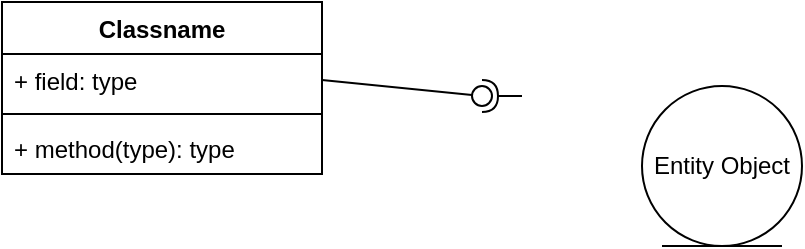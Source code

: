 <mxfile version="14.9.2" type="github"><diagram id="Mcubs7h9MBsISmf9P4SM" name="Page-1"><mxGraphModel dx="1426" dy="768" grid="1" gridSize="10" guides="1" tooltips="1" connect="1" arrows="1" fold="1" page="1" pageScale="1" pageWidth="827" pageHeight="1169" math="0" shadow="0"><root><mxCell id="0"/><mxCell id="1" parent="0"/><mxCell id="Hvfen_l1UrRuNARuTV8K-1" value="Classname" style="swimlane;fontStyle=1;align=center;verticalAlign=top;childLayout=stackLayout;horizontal=1;startSize=26;horizontalStack=0;resizeParent=1;resizeParentMax=0;resizeLast=0;collapsible=1;marginBottom=0;" parent="1" vertex="1"><mxGeometry x="270" y="190" width="160" height="86" as="geometry"/></mxCell><mxCell id="Hvfen_l1UrRuNARuTV8K-2" value="+ field: type" style="text;strokeColor=none;fillColor=none;align=left;verticalAlign=top;spacingLeft=4;spacingRight=4;overflow=hidden;rotatable=0;points=[[0,0.5],[1,0.5]];portConstraint=eastwest;" parent="Hvfen_l1UrRuNARuTV8K-1" vertex="1"><mxGeometry y="26" width="160" height="26" as="geometry"/></mxCell><mxCell id="Hvfen_l1UrRuNARuTV8K-3" value="" style="line;strokeWidth=1;fillColor=none;align=left;verticalAlign=middle;spacingTop=-1;spacingLeft=3;spacingRight=3;rotatable=0;labelPosition=right;points=[];portConstraint=eastwest;" parent="Hvfen_l1UrRuNARuTV8K-1" vertex="1"><mxGeometry y="52" width="160" height="8" as="geometry"/></mxCell><mxCell id="Hvfen_l1UrRuNARuTV8K-4" value="+ method(type): type" style="text;strokeColor=none;fillColor=none;align=left;verticalAlign=top;spacingLeft=4;spacingRight=4;overflow=hidden;rotatable=0;points=[[0,0.5],[1,0.5]];portConstraint=eastwest;" parent="Hvfen_l1UrRuNARuTV8K-1" vertex="1"><mxGeometry y="60" width="160" height="26" as="geometry"/></mxCell><mxCell id="Hvfen_l1UrRuNARuTV8K-5" value="" style="rounded=0;orthogonalLoop=1;jettySize=auto;html=1;endArrow=none;endFill=0;exitX=1;exitY=0.5;exitDx=0;exitDy=0;" parent="1" source="Hvfen_l1UrRuNARuTV8K-2" target="Hvfen_l1UrRuNARuTV8K-7" edge="1"><mxGeometry relative="1" as="geometry"><mxPoint x="490" y="237" as="sourcePoint"/></mxGeometry></mxCell><mxCell id="Hvfen_l1UrRuNARuTV8K-6" value="" style="rounded=0;orthogonalLoop=1;jettySize=auto;html=1;endArrow=halfCircle;endFill=0;entryX=0.5;entryY=0.5;entryDx=0;entryDy=0;endSize=6;strokeWidth=1;" parent="1" target="Hvfen_l1UrRuNARuTV8K-7" edge="1"><mxGeometry relative="1" as="geometry"><mxPoint x="530" y="237" as="sourcePoint"/></mxGeometry></mxCell><mxCell id="Hvfen_l1UrRuNARuTV8K-7" value="" style="ellipse;whiteSpace=wrap;html=1;fontFamily=Helvetica;fontSize=12;fontColor=#000000;align=center;strokeColor=#000000;fillColor=#ffffff;points=[];aspect=fixed;resizable=0;" parent="1" vertex="1"><mxGeometry x="505" y="232" width="10" height="10" as="geometry"/></mxCell><mxCell id="Hvfen_l1UrRuNARuTV8K-8" value="Entity Object" style="ellipse;shape=umlEntity;whiteSpace=wrap;html=1;" parent="1" vertex="1"><mxGeometry x="590" y="232" width="80" height="80" as="geometry"/></mxCell></root></mxGraphModel></diagram></mxfile>